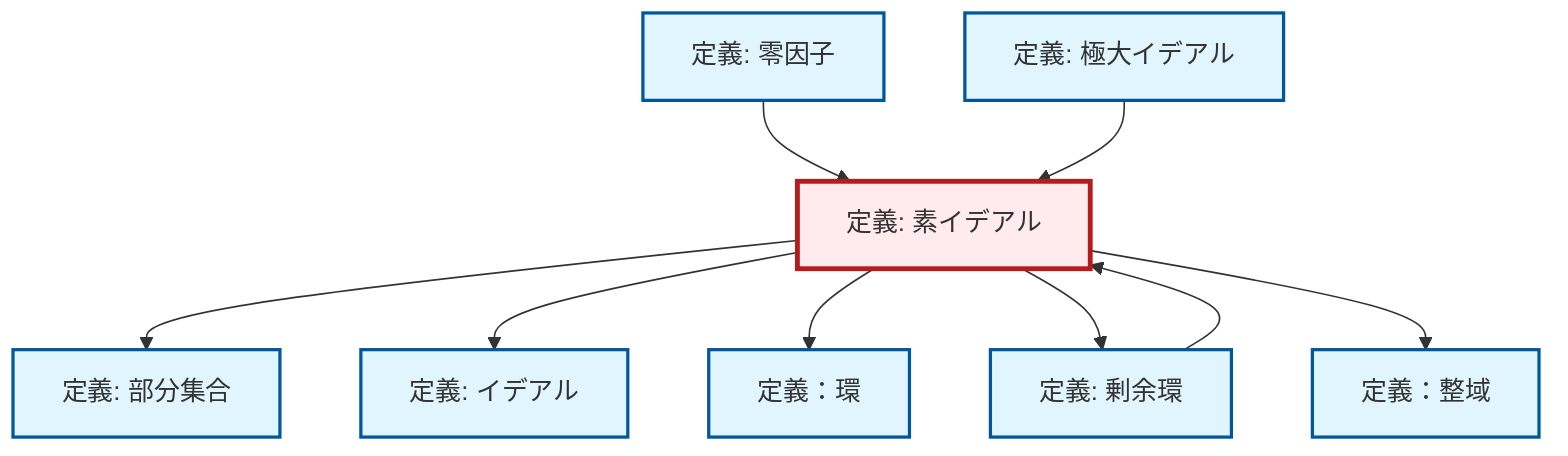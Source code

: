 graph TD
    classDef definition fill:#e1f5fe,stroke:#01579b,stroke-width:2px
    classDef theorem fill:#f3e5f5,stroke:#4a148c,stroke-width:2px
    classDef axiom fill:#fff3e0,stroke:#e65100,stroke-width:2px
    classDef example fill:#e8f5e9,stroke:#1b5e20,stroke-width:2px
    classDef current fill:#ffebee,stroke:#b71c1c,stroke-width:3px
    def-subset["定義: 部分集合"]:::definition
    def-zero-divisor["定義: 零因子"]:::definition
    def-prime-ideal["定義: 素イデアル"]:::definition
    def-integral-domain["定義：整域"]:::definition
    def-ring["定義：環"]:::definition
    def-maximal-ideal["定義: 極大イデアル"]:::definition
    def-quotient-ring["定義: 剰余環"]:::definition
    def-ideal["定義: イデアル"]:::definition
    def-zero-divisor --> def-prime-ideal
    def-prime-ideal --> def-subset
    def-prime-ideal --> def-ideal
    def-quotient-ring --> def-prime-ideal
    def-prime-ideal --> def-ring
    def-prime-ideal --> def-quotient-ring
    def-prime-ideal --> def-integral-domain
    def-maximal-ideal --> def-prime-ideal
    class def-prime-ideal current